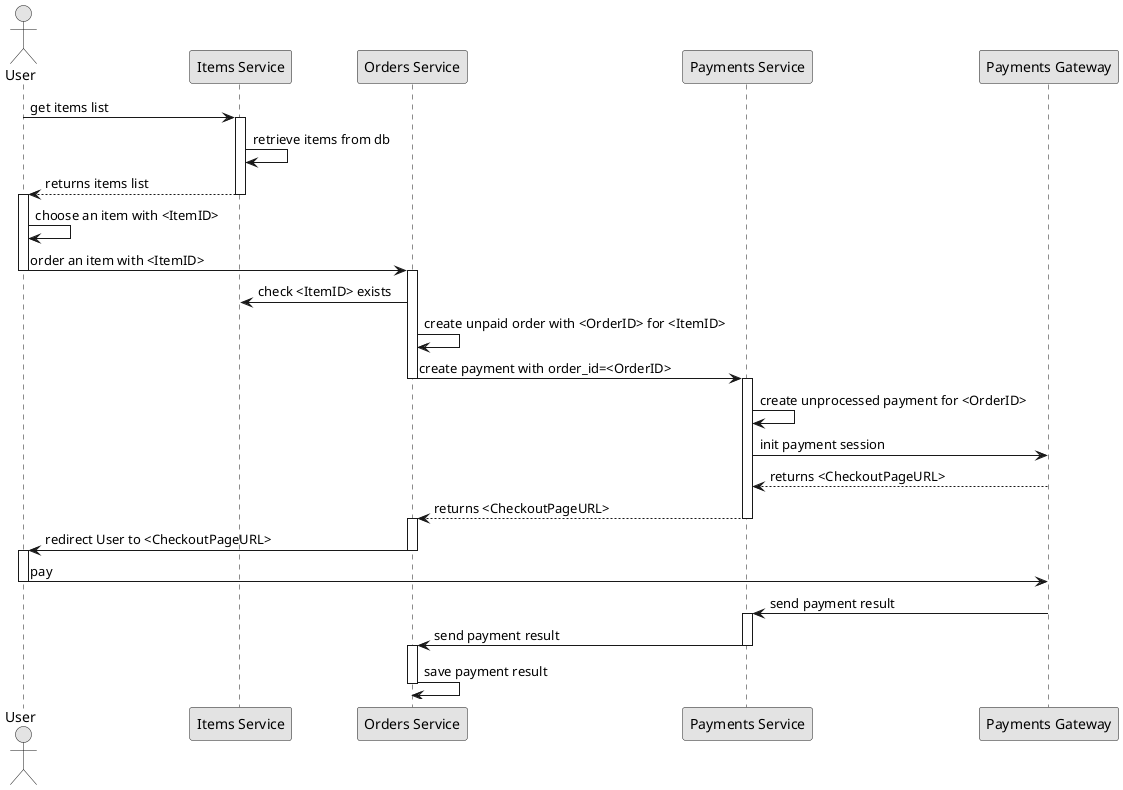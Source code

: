 @startuml
skinparam monochrome true

actor User
participant "Items Service" as ITM
participant "Orders Service" as ORM
participant "Payments Service" as PMT
participant "Payments Gateway" as PG

User -> ITM: get items list

activate ITM
ITM -> ITM: retrieve items from db
ITM --> User: returns items list
deactivate ITM

activate User
User -> User: choose an item with <ItemID>
User -> ORM: order an item with <ItemID>
deactivate User

activate ORM
ORM -> ITM: check <ItemID> exists
ORM -> ORM: create unpaid order with <OrderID> for <ItemID>
ORM -> PMT: create payment with order_id=<OrderID>
deactivate ORM

activate PMT
PMT -> PMT: create unprocessed payment for <OrderID>
PMT -> PG: init payment session
PG --> PMT: returns <CheckoutPageURL>
PMT --> ORM: returns <CheckoutPageURL>
deactivate PMT

activate ORM
ORM -> User: redirect User to <CheckoutPageURL>
deactivate ORM

activate User
User -> PG: pay
deactivate User

PG -> PMT: send payment result

activate PMT
PMT -> ORM: send payment result
deactivate PMT

activate ORM
ORM -> ORM: save payment result
deactivate ORM


@enduml